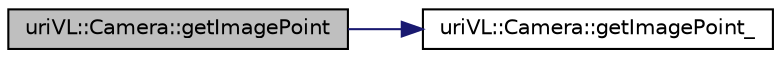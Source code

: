 digraph "uriVL::Camera::getImagePoint"
{
  edge [fontname="Helvetica",fontsize="10",labelfontname="Helvetica",labelfontsize="10"];
  node [fontname="Helvetica",fontsize="10",shape=record];
  rankdir="LR";
  Node1 [label="uriVL::Camera::getImagePoint",height=0.2,width=0.4,color="black", fillcolor="grey75", style="filled", fontcolor="black"];
  Node1 -> Node2 [color="midnightblue",fontsize="10",style="solid",fontname="Helvetica"];
  Node2 [label="uriVL::Camera::getImagePoint_",height=0.2,width=0.4,color="black", fillcolor="white", style="filled",URL="$classuriVL_1_1Camera.html#affedccb27408504b37468f819e3fd46d",tooltip="Computes the image projection of the 3D point whose coordinates were received as parameters. "];
}
